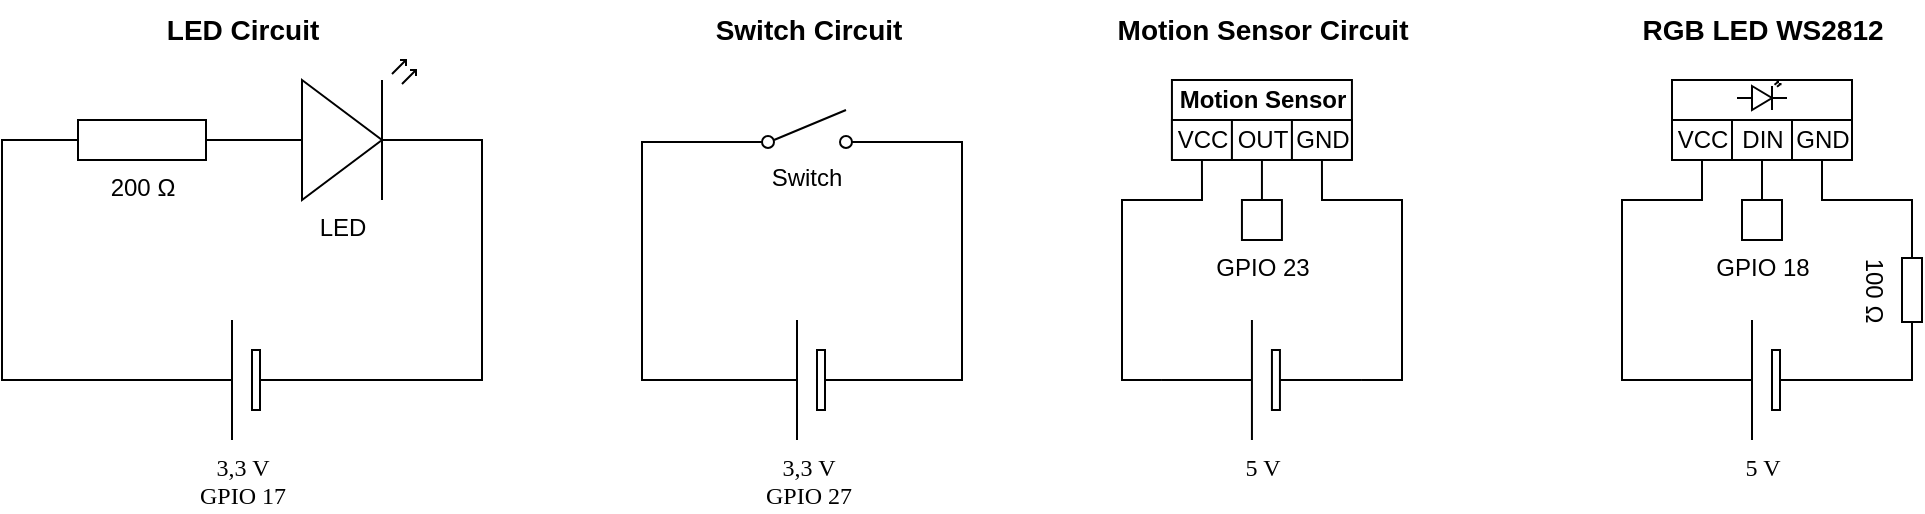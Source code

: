 <mxfile version="20.0.4" type="device"><diagram name="Page-1" id="7e0a89b8-554c-2b80-1dc8-d5c74ca68de4"><mxGraphModel dx="1718" dy="891" grid="1" gridSize="10" guides="1" tooltips="1" connect="1" arrows="0" fold="1" page="1" pageScale="1" pageWidth="1100" pageHeight="850" background="none" math="0" shadow="0"><root><mxCell id="0"/><mxCell id="1" parent="0"/><mxCell id="1cb643a89b7d889d-8" style="edgeStyle=orthogonalEdgeStyle;rounded=0;html=1;exitX=1;exitY=0.5;exitPerimeter=0;entryX=0;entryY=0.5;entryPerimeter=0;labelBackgroundColor=none;startArrow=none;startFill=0;startSize=5;endArrow=none;endFill=0;endSize=5;jettySize=auto;orthogonalLoop=1;strokeWidth=1;fontFamily=Verdana;fontSize=12;entryDx=0;entryDy=0;" parent="1" source="1cb643a89b7d889d-7" target="piA5kecFxVQwbqSeor2d-1" edge="1"><mxGeometry relative="1" as="geometry"><mxPoint x="-90" y="210" as="targetPoint"/></mxGeometry></mxCell><mxCell id="1cb643a89b7d889d-16" style="edgeStyle=orthogonalEdgeStyle;rounded=0;html=1;exitX=0;exitY=0.5;exitPerimeter=0;labelBackgroundColor=none;startArrow=none;startFill=0;startSize=5;endArrow=none;endFill=0;endSize=5;jettySize=auto;orthogonalLoop=1;strokeWidth=1;fontFamily=Verdana;fontSize=12" parent="1" source="1cb643a89b7d889d-7" edge="1"><mxGeometry relative="1" as="geometry"><mxPoint x="260" y="80" as="targetPoint"/><Array as="points"><mxPoint x="280" y="200"/><mxPoint x="280" y="80"/></Array></mxGeometry></mxCell><mxCell id="1cb643a89b7d889d-7" value="&lt;div&gt;3,3 V&lt;/div&gt;&lt;div&gt;GPIO 17&lt;br&gt;&lt;/div&gt;" style="verticalLabelPosition=bottom;shadow=0;dashed=0;align=center;fillColor=default;html=1;verticalAlign=top;strokeWidth=1;shape=mxgraph.electrical.miscellaneous.monocell_battery;rounded=1;comic=0;labelBackgroundColor=none;fontFamily=Verdana;fontSize=12;flipH=1;" parent="1" vertex="1"><mxGeometry x="110" y="170" width="100" height="60" as="geometry"/></mxCell><mxCell id="piA5kecFxVQwbqSeor2d-1" value="200 &lt;span class=&quot;LrzXr kno-fv wHYlTd z8gr9e&quot;&gt;Ω&lt;/span&gt;" style="pointerEvents=1;verticalLabelPosition=bottom;shadow=0;dashed=0;align=center;html=1;verticalAlign=top;shape=mxgraph.electrical.resistors.resistor_1;" parent="1" vertex="1"><mxGeometry x="60" y="70" width="100" height="20" as="geometry"/></mxCell><mxCell id="piA5kecFxVQwbqSeor2d-4" value="LED" style="verticalLabelPosition=bottom;shadow=0;dashed=0;align=center;html=1;verticalAlign=top;shape=mxgraph.electrical.opto_electronics.led_2;pointerEvents=1;" parent="1" vertex="1"><mxGeometry x="160" y="40" width="100" height="70" as="geometry"/></mxCell><mxCell id="piA5kecFxVQwbqSeor2d-13" style="edgeStyle=orthogonalEdgeStyle;rounded=0;orthogonalLoop=1;jettySize=auto;html=1;exitX=1;exitY=0.8;exitDx=0;exitDy=0;entryX=0;entryY=0.5;entryDx=0;entryDy=0;entryPerimeter=0;endArrow=none;endFill=0;" parent="1" source="piA5kecFxVQwbqSeor2d-7" target="piA5kecFxVQwbqSeor2d-11" edge="1"><mxGeometry relative="1" as="geometry"><Array as="points"><mxPoint x="520" y="81"/><mxPoint x="520" y="200"/></Array></mxGeometry></mxCell><mxCell id="piA5kecFxVQwbqSeor2d-7" value="Switch" style="shape=mxgraph.electrical.electro-mechanical.singleSwitch;aspect=fixed;elSwitchState=off;verticalAlign=top;labelPosition=center;verticalLabelPosition=bottom;align=center;" parent="1" vertex="1"><mxGeometry x="405" y="65" width="75" height="20" as="geometry"/></mxCell><mxCell id="piA5kecFxVQwbqSeor2d-12" style="edgeStyle=orthogonalEdgeStyle;rounded=0;orthogonalLoop=1;jettySize=auto;html=1;exitX=1;exitY=0.5;exitDx=0;exitDy=0;exitPerimeter=0;entryX=0;entryY=0.8;entryDx=0;entryDy=0;endArrow=none;endFill=0;" parent="1" source="piA5kecFxVQwbqSeor2d-11" target="piA5kecFxVQwbqSeor2d-7" edge="1"><mxGeometry relative="1" as="geometry"><Array as="points"><mxPoint x="360" y="200"/><mxPoint x="360" y="81"/></Array></mxGeometry></mxCell><mxCell id="piA5kecFxVQwbqSeor2d-11" value="&lt;div&gt;3,3 V&lt;/div&gt;&lt;div&gt;GPIO 27&lt;br&gt;&lt;/div&gt;" style="verticalLabelPosition=bottom;shadow=0;dashed=0;align=center;fillColor=default;verticalAlign=top;strokeWidth=1;shape=mxgraph.electrical.miscellaneous.monocell_battery;rounded=1;comic=0;labelBackgroundColor=none;fontFamily=Verdana;fontSize=12;flipH=1;html=1;" parent="1" vertex="1"><mxGeometry x="392.5" y="170" width="100" height="60" as="geometry"/></mxCell><mxCell id="piA5kecFxVQwbqSeor2d-19" style="edgeStyle=orthogonalEdgeStyle;rounded=0;orthogonalLoop=1;jettySize=auto;html=1;exitX=1;exitY=0.5;exitDx=0;exitDy=0;exitPerimeter=0;entryX=0.5;entryY=1;entryDx=0;entryDy=0;endArrow=none;endFill=0;sketch=0;" parent="1" source="piA5kecFxVQwbqSeor2d-14" target="piA5kecFxVQwbqSeor2d-16" edge="1"><mxGeometry relative="1" as="geometry"><Array as="points"><mxPoint x="600" y="200"/><mxPoint x="600" y="110"/><mxPoint x="640" y="110"/></Array></mxGeometry></mxCell><mxCell id="piA5kecFxVQwbqSeor2d-14" value="5 V" style="verticalLabelPosition=bottom;shadow=0;dashed=0;align=center;fillColor=default;verticalAlign=top;strokeWidth=1;shape=mxgraph.electrical.miscellaneous.monocell_battery;rounded=1;comic=0;labelBackgroundColor=none;fontFamily=Verdana;fontSize=12;flipH=1;html=1;" parent="1" vertex="1"><mxGeometry x="619.97" y="170" width="100" height="60" as="geometry"/></mxCell><mxCell id="piA5kecFxVQwbqSeor2d-15" value="Motion Sensor" style="swimlane;childLayout=stackLayout;resizeParent=1;resizeParentMax=0;startSize=20;html=1;swimlaneLine=1;swimlaneHead=1;allowArrows=1;collapsible=0;" parent="1" vertex="1"><mxGeometry x="624.97" y="50" width="90" height="40" as="geometry"><mxRectangle x="360" y="370" width="120" height="30" as="alternateBounds"/></mxGeometry></mxCell><mxCell id="piA5kecFxVQwbqSeor2d-16" value="VCC" style="swimlane;startSize=20;html=1;swimlaneLine=1;glass=0;sketch=0;shadow=0;fillColor=default;swimlaneFillColor=none;collapsible=0;fontStyle=0" parent="piA5kecFxVQwbqSeor2d-15" vertex="1"><mxGeometry y="20" width="30" height="20" as="geometry"><mxRectangle y="20" width="40" height="80" as="alternateBounds"/></mxGeometry></mxCell><mxCell id="piA5kecFxVQwbqSeor2d-17" value="OUT&lt;span style=&quot;white-space: pre;&quot;&gt;&lt;/span&gt;" style="swimlane;startSize=20;html=1;collapsible=0;fontStyle=0" parent="piA5kecFxVQwbqSeor2d-15" vertex="1"><mxGeometry x="30" y="20" width="30" height="20" as="geometry"/></mxCell><mxCell id="piA5kecFxVQwbqSeor2d-18" value="GND" style="swimlane;startSize=20;html=1;collapsible=0;expand=1;fontStyle=0" parent="piA5kecFxVQwbqSeor2d-15" vertex="1"><mxGeometry x="60" y="20" width="30" height="20" as="geometry"/></mxCell><mxCell id="piA5kecFxVQwbqSeor2d-20" style="edgeStyle=orthogonalEdgeStyle;rounded=0;orthogonalLoop=1;jettySize=auto;html=1;exitX=0.5;exitY=1;exitDx=0;exitDy=0;entryX=0;entryY=0.5;entryDx=0;entryDy=0;entryPerimeter=0;endArrow=none;endFill=0;" parent="1" source="piA5kecFxVQwbqSeor2d-18" target="piA5kecFxVQwbqSeor2d-14" edge="1"><mxGeometry relative="1" as="geometry"><Array as="points"><mxPoint x="700" y="110"/><mxPoint x="740" y="110"/><mxPoint x="740" y="200"/></Array></mxGeometry></mxCell><mxCell id="piA5kecFxVQwbqSeor2d-23" style="edgeStyle=orthogonalEdgeStyle;rounded=0;orthogonalLoop=1;jettySize=auto;html=1;exitX=0.5;exitY=1;exitDx=0;exitDy=0;entryX=0.5;entryY=0;entryDx=0;entryDy=0;endArrow=none;endFill=0;" parent="1" source="piA5kecFxVQwbqSeor2d-17" target="7qmusbc7tJsZ8hjnW9pU-1" edge="1"><mxGeometry relative="1" as="geometry"><mxPoint x="669.97" y="110" as="targetPoint"/></mxGeometry></mxCell><mxCell id="7qmusbc7tJsZ8hjnW9pU-1" value="&lt;div&gt;GPIO 23&lt;/div&gt;" style="html=1;aspect=fixed;verticalAlign=top;labelPosition=center;verticalLabelPosition=bottom;align=center;" parent="1" vertex="1"><mxGeometry x="659.97" y="110" width="20" height="20" as="geometry"/></mxCell><mxCell id="7qmusbc7tJsZ8hjnW9pU-2" value="LED Circuit" style="text;html=1;align=center;verticalAlign=middle;resizable=0;points=[];autosize=1;strokeColor=none;fillColor=none;fontStyle=1;fontSize=14;" parent="1" vertex="1"><mxGeometry x="110" y="10" width="100" height="30" as="geometry"/></mxCell><mxCell id="7qmusbc7tJsZ8hjnW9pU-3" value="Switch Circuit" style="text;html=1;align=center;verticalAlign=middle;resizable=0;points=[];autosize=1;strokeColor=none;fillColor=none;fontSize=14;fontStyle=1" parent="1" vertex="1"><mxGeometry x="382.5" y="10" width="120" height="30" as="geometry"/></mxCell><mxCell id="7qmusbc7tJsZ8hjnW9pU-4" value="Motion Sensor Circuit" style="text;html=1;align=center;verticalAlign=middle;resizable=0;points=[];autosize=1;strokeColor=none;fillColor=none;fontSize=14;fontStyle=1" parent="1" vertex="1"><mxGeometry x="579.97" y="10" width="180" height="30" as="geometry"/></mxCell><mxCell id="b5G3K4qf3b9P1cW88pm2-18" style="edgeStyle=orthogonalEdgeStyle;rounded=0;orthogonalLoop=1;jettySize=auto;html=1;exitX=1;exitY=0.5;exitDx=0;exitDy=0;exitPerimeter=0;entryX=0.5;entryY=1;entryDx=0;entryDy=0;endArrow=none;endFill=0;" edge="1" parent="1" source="b5G3K4qf3b9P1cW88pm2-1" target="b5G3K4qf3b9P1cW88pm2-11"><mxGeometry relative="1" as="geometry"><Array as="points"><mxPoint x="850" y="200"/><mxPoint x="850" y="110"/><mxPoint x="890" y="110"/></Array></mxGeometry></mxCell><mxCell id="b5G3K4qf3b9P1cW88pm2-1" value="5 V" style="verticalLabelPosition=bottom;shadow=0;dashed=0;align=center;fillColor=default;html=1;verticalAlign=top;strokeWidth=1;shape=mxgraph.electrical.miscellaneous.monocell_battery;rounded=1;comic=0;labelBackgroundColor=none;fontFamily=Verdana;fontSize=12;flipH=1;" vertex="1" parent="1"><mxGeometry x="870" y="170" width="100" height="60" as="geometry"/></mxCell><mxCell id="b5G3K4qf3b9P1cW88pm2-20" style="edgeStyle=orthogonalEdgeStyle;rounded=0;orthogonalLoop=1;jettySize=auto;html=1;exitX=1;exitY=0.5;exitDx=0;exitDy=0;exitPerimeter=0;endArrow=none;endFill=0;" edge="1" parent="1" source="b5G3K4qf3b9P1cW88pm2-3" target="b5G3K4qf3b9P1cW88pm2-1"><mxGeometry relative="1" as="geometry"/></mxCell><mxCell id="b5G3K4qf3b9P1cW88pm2-3" value="100 &lt;span class=&quot;LrzXr kno-fv wHYlTd z8gr9e&quot;&gt;Ω&lt;/span&gt;" style="pointerEvents=1;verticalLabelPosition=bottom;shadow=0;dashed=0;align=center;html=1;verticalAlign=top;shape=mxgraph.electrical.resistors.resistor_1;rotation=90;" vertex="1" parent="1"><mxGeometry x="970" y="150" width="50" height="10" as="geometry"/></mxCell><mxCell id="b5G3K4qf3b9P1cW88pm2-10" value="" style="swimlane;childLayout=stackLayout;resizeParent=1;resizeParentMax=0;startSize=20;html=1;swimlaneLine=1;swimlaneHead=1;allowArrows=1;collapsible=0;" vertex="1" parent="1"><mxGeometry x="875" y="50" width="90" height="40" as="geometry"><mxRectangle x="360" y="370" width="120" height="30" as="alternateBounds"/></mxGeometry></mxCell><mxCell id="b5G3K4qf3b9P1cW88pm2-11" value="VCC" style="swimlane;startSize=20;html=1;swimlaneLine=1;glass=0;sketch=0;shadow=0;fillColor=default;swimlaneFillColor=none;collapsible=0;fontStyle=0" vertex="1" parent="b5G3K4qf3b9P1cW88pm2-10"><mxGeometry y="20" width="30" height="20" as="geometry"><mxRectangle y="20" width="40" height="80" as="alternateBounds"/></mxGeometry></mxCell><mxCell id="b5G3K4qf3b9P1cW88pm2-12" value="DIN" style="swimlane;startSize=20;html=1;collapsible=0;fontStyle=0" vertex="1" parent="b5G3K4qf3b9P1cW88pm2-10"><mxGeometry x="30" y="20" width="30" height="20" as="geometry"/></mxCell><mxCell id="b5G3K4qf3b9P1cW88pm2-13" value="GND" style="swimlane;startSize=20;html=1;collapsible=0;expand=1;fontStyle=0" vertex="1" parent="b5G3K4qf3b9P1cW88pm2-10"><mxGeometry x="60" y="20" width="30" height="20" as="geometry"/></mxCell><mxCell id="b5G3K4qf3b9P1cW88pm2-14" value="" style="verticalLabelPosition=bottom;shadow=0;dashed=0;align=center;html=1;verticalAlign=top;shape=mxgraph.electrical.opto_electronics.led_2;pointerEvents=1;" vertex="1" parent="1"><mxGeometry x="907.5" y="51" width="25" height="14" as="geometry"/></mxCell><mxCell id="b5G3K4qf3b9P1cW88pm2-17" style="edgeStyle=orthogonalEdgeStyle;rounded=0;orthogonalLoop=1;jettySize=auto;html=1;exitX=0.5;exitY=0;exitDx=0;exitDy=0;entryX=0.5;entryY=1;entryDx=0;entryDy=0;endArrow=none;endFill=0;" edge="1" parent="1" source="b5G3K4qf3b9P1cW88pm2-15" target="b5G3K4qf3b9P1cW88pm2-12"><mxGeometry relative="1" as="geometry"/></mxCell><mxCell id="b5G3K4qf3b9P1cW88pm2-15" value="&lt;div&gt;GPIO 18&lt;/div&gt;" style="html=1;aspect=fixed;verticalAlign=top;labelPosition=center;verticalLabelPosition=bottom;align=center;" vertex="1" parent="1"><mxGeometry x="910" y="110" width="20" height="20" as="geometry"/></mxCell><mxCell id="b5G3K4qf3b9P1cW88pm2-19" style="edgeStyle=orthogonalEdgeStyle;rounded=0;orthogonalLoop=1;jettySize=auto;html=1;exitX=0.5;exitY=1;exitDx=0;exitDy=0;entryX=0;entryY=0.5;entryDx=0;entryDy=0;entryPerimeter=0;endArrow=none;endFill=0;" edge="1" parent="1" source="b5G3K4qf3b9P1cW88pm2-13" target="b5G3K4qf3b9P1cW88pm2-3"><mxGeometry relative="1" as="geometry"/></mxCell><mxCell id="b5G3K4qf3b9P1cW88pm2-21" value="RGB LED WS2812" style="text;html=1;align=center;verticalAlign=middle;resizable=0;points=[];autosize=1;strokeColor=none;fillColor=none;fontSize=14;fontStyle=1" vertex="1" parent="1"><mxGeometry x="850" y="10" width="140" height="30" as="geometry"/></mxCell></root></mxGraphModel></diagram></mxfile>